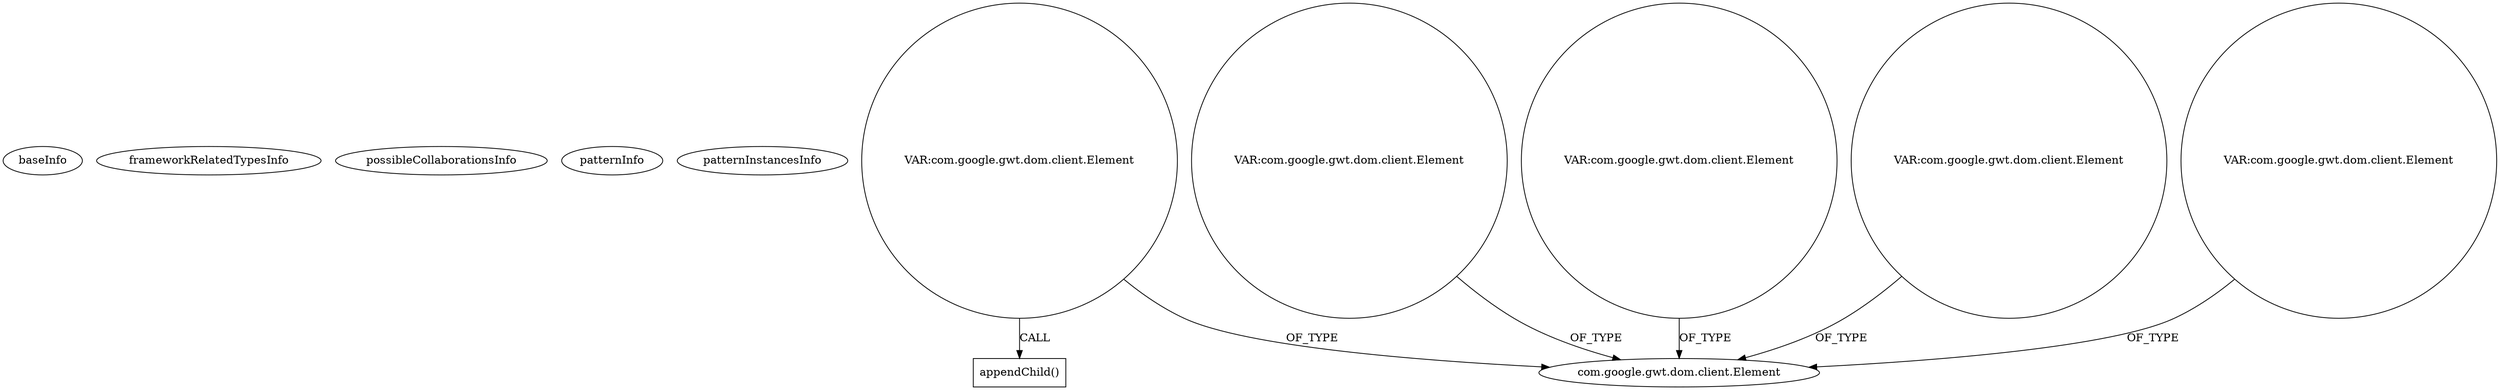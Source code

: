 digraph {
baseInfo[graphId=113,category="pattern",isAnonymous=false,possibleRelation=false]
frameworkRelatedTypesInfo[]
possibleCollaborationsInfo[]
patternInfo[frequency=2.0,patternRootClient=null]
patternInstancesInfo[0="dapicard-gwt-surface~/dapicard-gwt-surface/gwt-surface-master/gwt-surface/src/main/java/com/axeiya/gwt/surface/client/ContentEditableSurface.java~ContentEditableSurface~1180",1="Doogiemuc-gwt-comp-tagging~/Doogiemuc-gwt-comp-tagging/gwt-comp-tagging-master/src/com/google/code/gwt/component/tag/InputTag.java~InputTag~126"]
3[label="com.google.gwt.dom.client.Element",vertexType="FRAMEWORK_CLASS_TYPE",isFrameworkType=false]
208[label="VAR:com.google.gwt.dom.client.Element",vertexType="VARIABLE_EXPRESION",isFrameworkType=false,shape=circle]
223[label="appendChild()",vertexType="INSIDE_CALL",isFrameworkType=false,shape=box]
341[label="VAR:com.google.gwt.dom.client.Element",vertexType="VARIABLE_EXPRESION",isFrameworkType=false,shape=circle]
53[label="VAR:com.google.gwt.dom.client.Element",vertexType="VARIABLE_EXPRESION",isFrameworkType=false,shape=circle]
64[label="VAR:com.google.gwt.dom.client.Element",vertexType="VARIABLE_EXPRESION",isFrameworkType=false,shape=circle]
219[label="VAR:com.google.gwt.dom.client.Element",vertexType="VARIABLE_EXPRESION",isFrameworkType=false,shape=circle]
53->3[label="OF_TYPE"]
219->3[label="OF_TYPE"]
208->3[label="OF_TYPE"]
341->3[label="OF_TYPE"]
64->3[label="OF_TYPE"]
208->223[label="CALL"]
}
